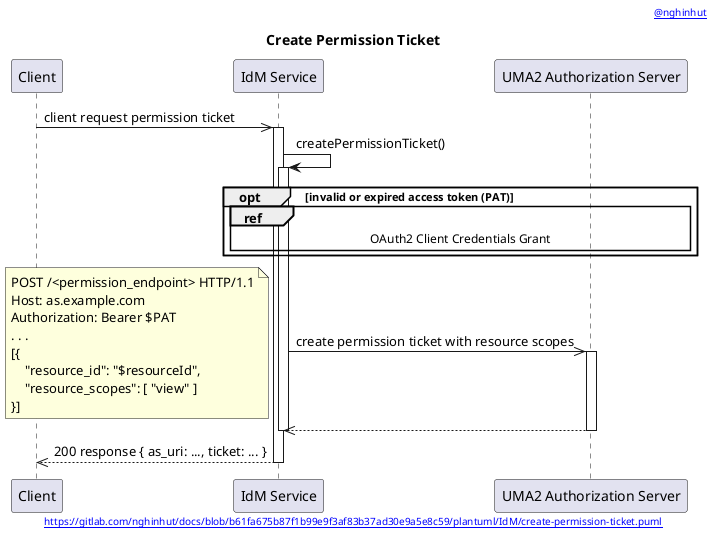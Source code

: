 @startuml
'-----START auto generated metadata please keep comment here to allow auto update-----
'-----DON'T EDIT THIS SECTION, INSTEAD RE-RUN prebuild.sh TO UPDATE-----
header [[https://www.nghinhut.dev?from=http%5C%3A%5C%2F%5C%2Fwww%5C.plantuml%5C.com%5C%2Fplantuml%5C%2Fproxy%3Ffmt%3Dsvg%5C%26src%3Dhttps%5C%3A%5C%2F%5C%2Fgitlab%5C.com%5C%2Fnghinhut%5C%2Fdocs%5C%2Fraw%5C%2Fb61fa675b87f1b99e9f3af83b37ad30e9a5e8c59%5C%2Fplantuml%5C%2FIdM%5C%2Fcreate-permission-ticket%5C.puml%0A @nghinhut]]
footer [[http://www.plantuml.com/plantuml/proxy?fmt=svg&src=https://gitlab.com/nghinhut/docs/raw/b61fa675b87f1b99e9f3af83b37ad30e9a5e8c59/plantuml/IdM/create-permission-ticket.puml https://gitlab.com/nghinhut/docs/blob/b61fa675b87f1b99e9f3af83b37ad30e9a5e8c59/plantuml/IdM/create-permission-ticket.puml]]
'-----END auto generated metadata please keep comment here to allow auto update-----
title Create Permission Ticket

participant "Client" as client
participant "IdM Service" as idm
participant "UMA2 Authorization Server" as as

client ->> idm : client request permission ticket
activate idm
    idm -> idm : createPermissionTicket()
    activate idm
        opt invalid or expired access token (PAT)
            ref over idm, as
                OAuth2 Client Credentials Grant
            end
        end
        idm ->> as : create permission ticket with resource scopes
        note left
            POST /<permission_endpoint> HTTP/1.1
            Host: as.example.com
            Authorization: Bearer $PAT
            . . .
            [{
                "resource_id": "$resourceId",
                "resource_scopes": [ "view" ]
            }]
        end note
        activate as
        idm <<-- as
        deactivate as
    deactivate idm
    client <<-- idm : 200 response { as_uri: ..., ticket: ... }
deactivate idm
@enduml
